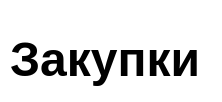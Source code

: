 <mxfile>
    <diagram id="YGN66FB3lpA9u6xC9q_E" name="Page-1">
        <mxGraphModel dx="877" dy="719" grid="1" gridSize="10" guides="1" tooltips="1" connect="1" arrows="1" fold="1" page="1" pageScale="1" pageWidth="850" pageHeight="1100" math="0" shadow="0">
            <root>
                <mxCell id="0"/>
                <mxCell id="1" parent="0"/>
                <mxCell id="2" value="&lt;h1&gt;Закупки&lt;/h1&gt;" style="text;html=1;strokeColor=none;fillColor=none;spacing=5;spacingTop=-20;whiteSpace=wrap;overflow=hidden;rounded=0;" vertex="1" parent="1">
                    <mxGeometry x="350" y="90" width="110" height="40" as="geometry"/>
                </mxCell>
            </root>
        </mxGraphModel>
    </diagram>
</mxfile>